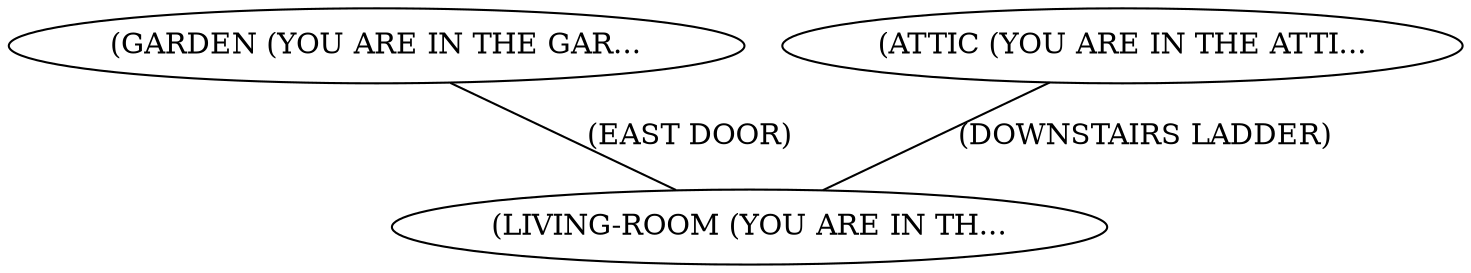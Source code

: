 graph{
LIVING_ROOM[label="(LIVING-ROOM (YOU ARE IN TH..."];
GARDEN[label="(GARDEN (YOU ARE IN THE GAR..."];
ATTIC[label="(ATTIC (YOU ARE IN THE ATTI..."];
GARDEN--LIVING_ROOM[label="(EAST DOOR)"];
ATTIC--LIVING_ROOM[label="(DOWNSTAIRS LADDER)"];}
